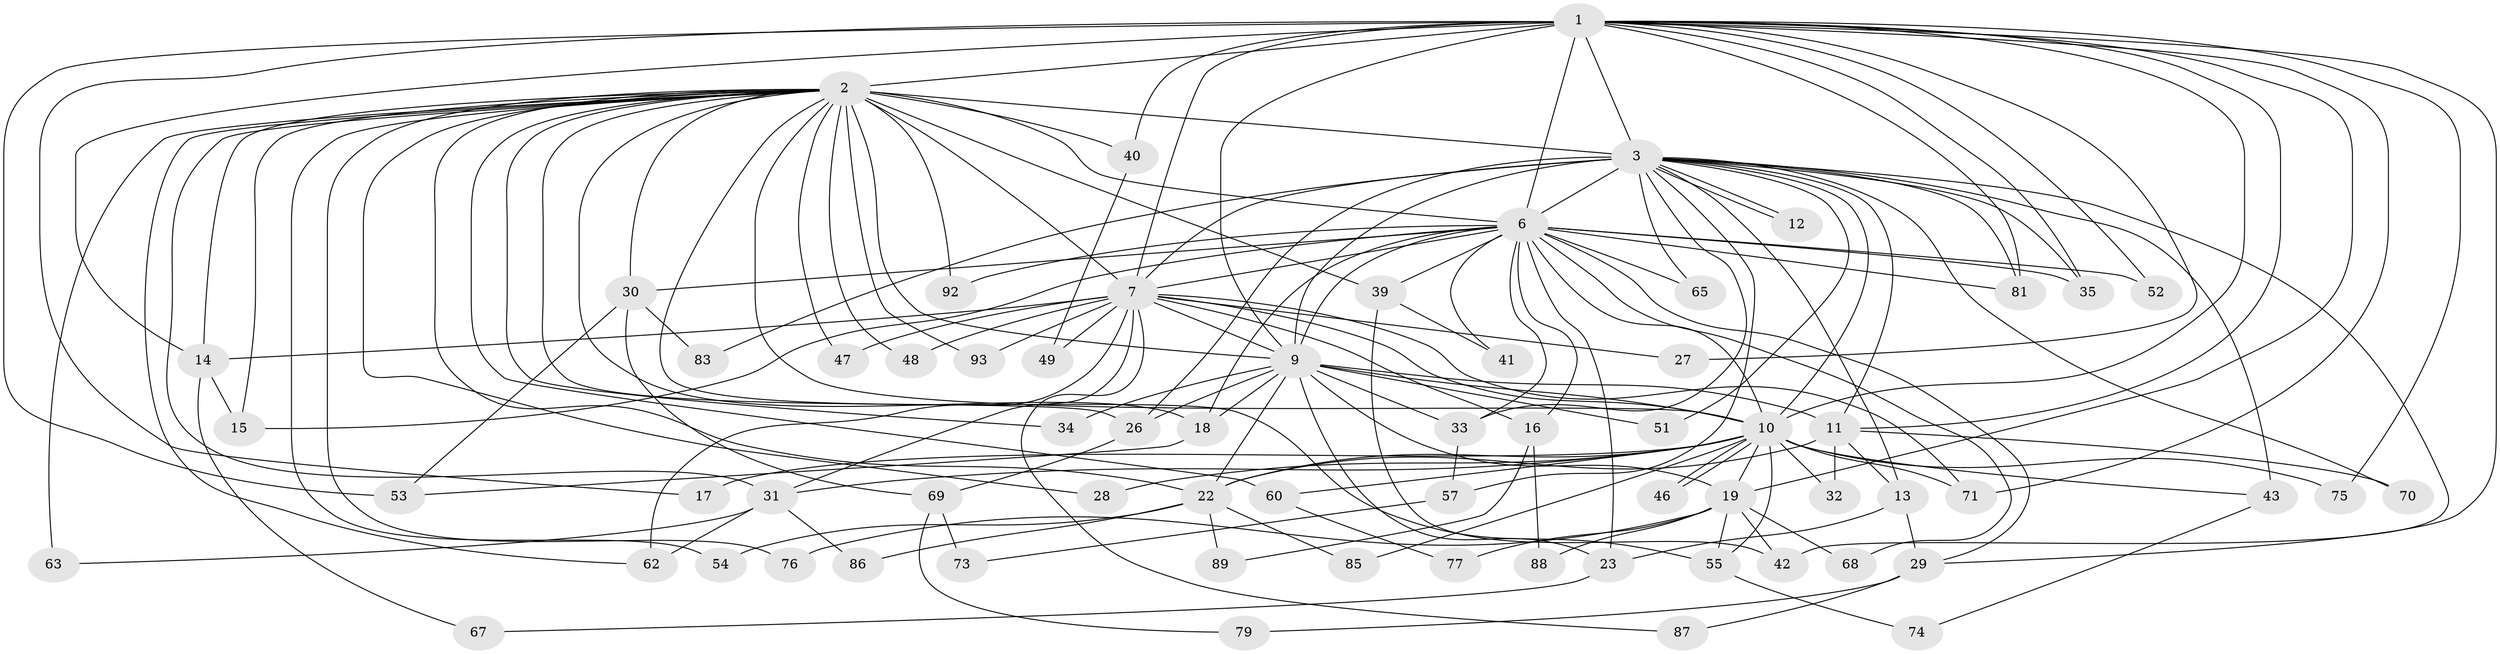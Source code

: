 // Generated by graph-tools (version 1.1) at 2025/51/02/27/25 19:51:53]
// undirected, 67 vertices, 160 edges
graph export_dot {
graph [start="1"]
  node [color=gray90,style=filled];
  1 [super="+4"];
  2 [super="+5"];
  3 [super="+8"];
  6 [super="+61"];
  7 [super="+78"];
  9 [super="+82"];
  10 [super="+66"];
  11 [super="+36"];
  12 [super="+21"];
  13 [super="+58"];
  14 [super="+64"];
  15;
  16;
  17 [super="+38"];
  18 [super="+20"];
  19 [super="+25"];
  22 [super="+24"];
  23;
  26 [super="+37"];
  27;
  28;
  29 [super="+44"];
  30;
  31 [super="+59"];
  32;
  33 [super="+45"];
  34;
  35 [super="+84"];
  39 [super="+90"];
  40;
  41;
  42 [super="+80"];
  43 [super="+50"];
  46;
  47;
  48;
  49;
  51;
  52;
  53 [super="+56"];
  54;
  55;
  57;
  60;
  62;
  63;
  65;
  67;
  68;
  69;
  70;
  71 [super="+72"];
  73;
  74;
  75;
  76;
  77;
  79;
  81 [super="+91"];
  83;
  85;
  86;
  87;
  88;
  89;
  92;
  93;
  1 -- 2 [weight=4];
  1 -- 3 [weight=4];
  1 -- 6 [weight=2];
  1 -- 7 [weight=2];
  1 -- 9 [weight=2];
  1 -- 10 [weight=2];
  1 -- 11;
  1 -- 17 [weight=2];
  1 -- 27;
  1 -- 52;
  1 -- 71;
  1 -- 75;
  1 -- 14;
  1 -- 19;
  1 -- 35;
  1 -- 40;
  1 -- 29;
  1 -- 81;
  1 -- 53;
  2 -- 3 [weight=4];
  2 -- 6 [weight=2];
  2 -- 7 [weight=2];
  2 -- 9 [weight=2];
  2 -- 10 [weight=2];
  2 -- 14;
  2 -- 34;
  2 -- 47;
  2 -- 55;
  2 -- 62;
  2 -- 63;
  2 -- 76;
  2 -- 93;
  2 -- 15;
  2 -- 22;
  2 -- 26;
  2 -- 92;
  2 -- 28;
  2 -- 30;
  2 -- 31;
  2 -- 39 [weight=2];
  2 -- 40;
  2 -- 48;
  2 -- 54;
  2 -- 60;
  2 -- 18;
  3 -- 6 [weight=2];
  3 -- 7 [weight=2];
  3 -- 9 [weight=2];
  3 -- 10 [weight=2];
  3 -- 12 [weight=2];
  3 -- 12;
  3 -- 51;
  3 -- 65;
  3 -- 81;
  3 -- 83;
  3 -- 70;
  3 -- 13;
  3 -- 26;
  3 -- 42;
  3 -- 43 [weight=2];
  3 -- 57;
  3 -- 11;
  3 -- 35;
  3 -- 33;
  6 -- 7;
  6 -- 9;
  6 -- 10;
  6 -- 16;
  6 -- 18;
  6 -- 23;
  6 -- 29;
  6 -- 30;
  6 -- 33;
  6 -- 35;
  6 -- 39;
  6 -- 41;
  6 -- 52;
  6 -- 65;
  6 -- 68;
  6 -- 81;
  6 -- 92;
  6 -- 15;
  7 -- 9;
  7 -- 10;
  7 -- 16;
  7 -- 27;
  7 -- 47;
  7 -- 48;
  7 -- 49;
  7 -- 71;
  7 -- 87;
  7 -- 93;
  7 -- 14;
  7 -- 31;
  7 -- 62;
  9 -- 10;
  9 -- 11;
  9 -- 18;
  9 -- 23;
  9 -- 33;
  9 -- 34;
  9 -- 51;
  9 -- 22;
  9 -- 19;
  9 -- 26;
  10 -- 19;
  10 -- 22;
  10 -- 28;
  10 -- 31;
  10 -- 32;
  10 -- 43;
  10 -- 46;
  10 -- 46;
  10 -- 60;
  10 -- 75;
  10 -- 85;
  10 -- 55;
  10 -- 71;
  10 -- 17;
  11 -- 13;
  11 -- 32;
  11 -- 70;
  11 -- 22;
  13 -- 29;
  13 -- 23;
  14 -- 15;
  14 -- 67;
  16 -- 88;
  16 -- 89;
  18 -- 53;
  19 -- 55;
  19 -- 68;
  19 -- 77;
  19 -- 88;
  19 -- 42;
  19 -- 76;
  22 -- 54;
  22 -- 86;
  22 -- 89;
  22 -- 85;
  23 -- 67;
  26 -- 69;
  29 -- 87;
  29 -- 79;
  30 -- 53;
  30 -- 69;
  30 -- 83;
  31 -- 86;
  31 -- 63;
  31 -- 62;
  33 -- 57;
  39 -- 41;
  39 -- 42;
  40 -- 49;
  43 -- 74;
  55 -- 74;
  57 -- 73;
  60 -- 77;
  69 -- 73;
  69 -- 79;
}
